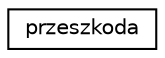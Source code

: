 digraph "Graphical Class Hierarchy"
{
 // LATEX_PDF_SIZE
  edge [fontname="Helvetica",fontsize="10",labelfontname="Helvetica",labelfontsize="10"];
  node [fontname="Helvetica",fontsize="10",shape=record];
  rankdir="LR";
  Node0 [label="przeszkoda",height=0.2,width=0.4,color="black", fillcolor="white", style="filled",URL="$classprzeszkoda.html",tooltip="Zawiera definicję klasy przeszkody."];
}
